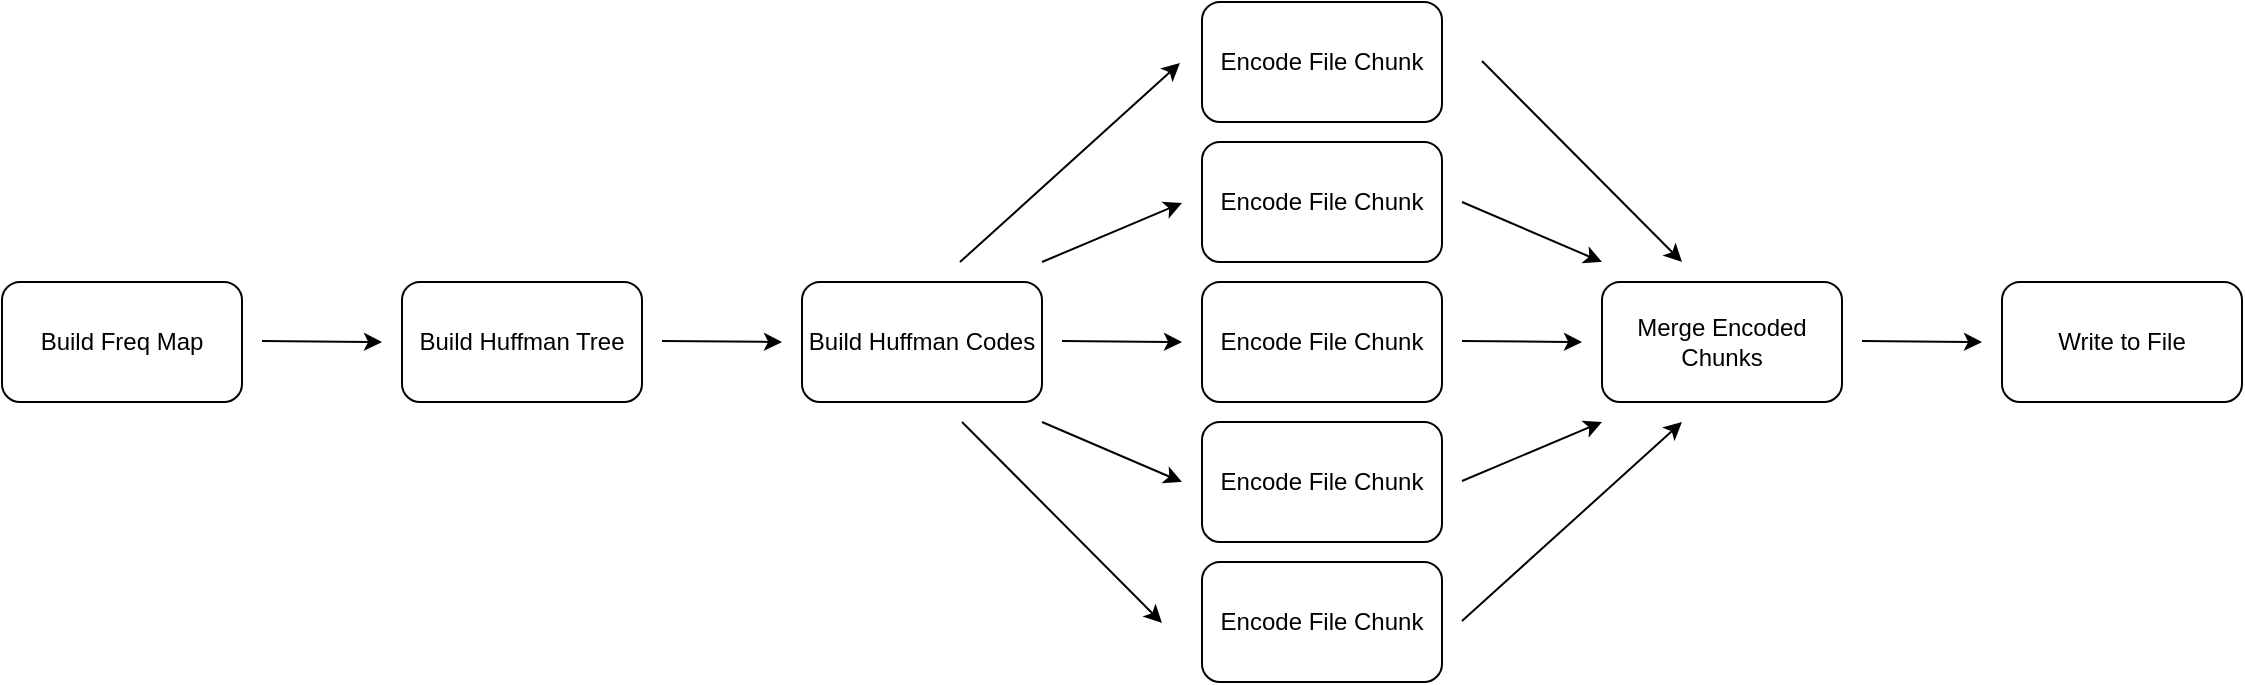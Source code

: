 <mxfile version="20.6.2" type="device"><diagram id="3oxdt3duWQLE44bQPjh5" name="Page-1"><mxGraphModel dx="2193" dy="929" grid="1" gridSize="10" guides="1" tooltips="1" connect="1" arrows="1" fold="1" page="1" pageScale="1" pageWidth="827" pageHeight="1169" math="0" shadow="0"><root><mxCell id="0"/><mxCell id="1" parent="0"/><mxCell id="ixOLHgxYhMh3EyqTORJi-1" value="Build Freq Map" style="rounded=1;whiteSpace=wrap;html=1;" vertex="1" parent="1"><mxGeometry x="-120" y="250" width="120" height="60" as="geometry"/></mxCell><mxCell id="ixOLHgxYhMh3EyqTORJi-2" value="Build Huffman Codes" style="rounded=1;whiteSpace=wrap;html=1;" vertex="1" parent="1"><mxGeometry x="280" y="250" width="120" height="60" as="geometry"/></mxCell><mxCell id="ixOLHgxYhMh3EyqTORJi-3" value="Encode File Chunk" style="rounded=1;whiteSpace=wrap;html=1;" vertex="1" parent="1"><mxGeometry x="480" y="250" width="120" height="60" as="geometry"/></mxCell><mxCell id="ixOLHgxYhMh3EyqTORJi-4" value="Merge Encoded Chunks" style="rounded=1;whiteSpace=wrap;html=1;" vertex="1" parent="1"><mxGeometry x="680" y="250" width="120" height="60" as="geometry"/></mxCell><mxCell id="ixOLHgxYhMh3EyqTORJi-5" value="" style="endArrow=classic;html=1;rounded=0;" edge="1" parent="1"><mxGeometry width="50" height="50" relative="1" as="geometry"><mxPoint x="210" y="279.5" as="sourcePoint"/><mxPoint x="270" y="280" as="targetPoint"/></mxGeometry></mxCell><mxCell id="ixOLHgxYhMh3EyqTORJi-7" value="" style="endArrow=classic;html=1;rounded=0;" edge="1" parent="1"><mxGeometry width="50" height="50" relative="1" as="geometry"><mxPoint x="410" y="279.5" as="sourcePoint"/><mxPoint x="470" y="280" as="targetPoint"/></mxGeometry></mxCell><mxCell id="ixOLHgxYhMh3EyqTORJi-8" value="" style="endArrow=classic;html=1;rounded=0;" edge="1" parent="1"><mxGeometry width="50" height="50" relative="1" as="geometry"><mxPoint x="610" y="279.5" as="sourcePoint"/><mxPoint x="670" y="280" as="targetPoint"/></mxGeometry></mxCell><mxCell id="ixOLHgxYhMh3EyqTORJi-10" value="Build Huffman Tree" style="rounded=1;whiteSpace=wrap;html=1;" vertex="1" parent="1"><mxGeometry x="80" y="250" width="120" height="60" as="geometry"/></mxCell><mxCell id="ixOLHgxYhMh3EyqTORJi-11" value="" style="endArrow=classic;html=1;rounded=0;" edge="1" parent="1"><mxGeometry width="50" height="50" relative="1" as="geometry"><mxPoint x="10" y="279.5" as="sourcePoint"/><mxPoint x="70" y="280" as="targetPoint"/></mxGeometry></mxCell><mxCell id="ixOLHgxYhMh3EyqTORJi-12" value="Encode File Chunk" style="rounded=1;whiteSpace=wrap;html=1;" vertex="1" parent="1"><mxGeometry x="480" y="320" width="120" height="60" as="geometry"/></mxCell><mxCell id="ixOLHgxYhMh3EyqTORJi-13" value="Encode File Chunk" style="rounded=1;whiteSpace=wrap;html=1;" vertex="1" parent="1"><mxGeometry x="480" y="390" width="120" height="60" as="geometry"/></mxCell><mxCell id="ixOLHgxYhMh3EyqTORJi-14" value="Encode File Chunk" style="rounded=1;whiteSpace=wrap;html=1;" vertex="1" parent="1"><mxGeometry x="480" y="110" width="120" height="60" as="geometry"/></mxCell><mxCell id="ixOLHgxYhMh3EyqTORJi-15" value="Encode File Chunk" style="rounded=1;whiteSpace=wrap;html=1;" vertex="1" parent="1"><mxGeometry x="480" y="180" width="120" height="60" as="geometry"/></mxCell><mxCell id="ixOLHgxYhMh3EyqTORJi-16" value="Write to File" style="rounded=1;whiteSpace=wrap;html=1;" vertex="1" parent="1"><mxGeometry x="880" y="250" width="120" height="60" as="geometry"/></mxCell><mxCell id="ixOLHgxYhMh3EyqTORJi-17" value="" style="endArrow=classic;html=1;rounded=0;" edge="1" parent="1"><mxGeometry width="50" height="50" relative="1" as="geometry"><mxPoint x="810" y="279.5" as="sourcePoint"/><mxPoint x="870" y="280" as="targetPoint"/></mxGeometry></mxCell><mxCell id="ixOLHgxYhMh3EyqTORJi-18" value="" style="endArrow=classic;html=1;rounded=0;" edge="1" parent="1"><mxGeometry width="50" height="50" relative="1" as="geometry"><mxPoint x="620" y="139.5" as="sourcePoint"/><mxPoint x="720" y="240" as="targetPoint"/></mxGeometry></mxCell><mxCell id="ixOLHgxYhMh3EyqTORJi-19" value="" style="endArrow=classic;html=1;rounded=0;" edge="1" parent="1"><mxGeometry width="50" height="50" relative="1" as="geometry"><mxPoint x="610" y="419.5" as="sourcePoint"/><mxPoint x="720" y="320" as="targetPoint"/></mxGeometry></mxCell><mxCell id="ixOLHgxYhMh3EyqTORJi-21" value="" style="endArrow=classic;html=1;rounded=0;" edge="1" parent="1"><mxGeometry width="50" height="50" relative="1" as="geometry"><mxPoint x="610" y="349.5" as="sourcePoint"/><mxPoint x="680" y="320" as="targetPoint"/></mxGeometry></mxCell><mxCell id="ixOLHgxYhMh3EyqTORJi-22" value="" style="endArrow=classic;html=1;rounded=0;" edge="1" parent="1"><mxGeometry width="50" height="50" relative="1" as="geometry"><mxPoint x="610" y="210" as="sourcePoint"/><mxPoint x="680" y="240" as="targetPoint"/></mxGeometry></mxCell><mxCell id="ixOLHgxYhMh3EyqTORJi-23" value="" style="endArrow=classic;html=1;rounded=0;" edge="1" parent="1"><mxGeometry width="50" height="50" relative="1" as="geometry"><mxPoint x="359" y="240" as="sourcePoint"/><mxPoint x="469" y="140.5" as="targetPoint"/></mxGeometry></mxCell><mxCell id="ixOLHgxYhMh3EyqTORJi-24" value="" style="endArrow=classic;html=1;rounded=0;" edge="1" parent="1"><mxGeometry width="50" height="50" relative="1" as="geometry"><mxPoint x="360" y="320" as="sourcePoint"/><mxPoint x="460" y="420.5" as="targetPoint"/></mxGeometry></mxCell><mxCell id="ixOLHgxYhMh3EyqTORJi-25" value="" style="endArrow=classic;html=1;rounded=0;" edge="1" parent="1"><mxGeometry width="50" height="50" relative="1" as="geometry"><mxPoint x="400" y="320" as="sourcePoint"/><mxPoint x="470" y="350" as="targetPoint"/></mxGeometry></mxCell><mxCell id="ixOLHgxYhMh3EyqTORJi-26" value="" style="endArrow=classic;html=1;rounded=0;" edge="1" parent="1"><mxGeometry width="50" height="50" relative="1" as="geometry"><mxPoint x="400" y="240" as="sourcePoint"/><mxPoint x="470" y="210.5" as="targetPoint"/></mxGeometry></mxCell></root></mxGraphModel></diagram></mxfile>
